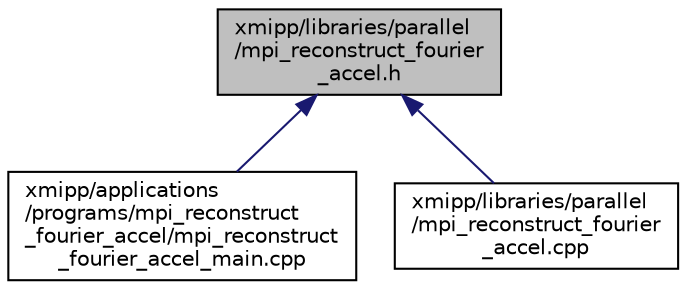 digraph "xmipp/libraries/parallel/mpi_reconstruct_fourier_accel.h"
{
  edge [fontname="Helvetica",fontsize="10",labelfontname="Helvetica",labelfontsize="10"];
  node [fontname="Helvetica",fontsize="10",shape=record];
  Node80 [label="xmipp/libraries/parallel\l/mpi_reconstruct_fourier\l_accel.h",height=0.2,width=0.4,color="black", fillcolor="grey75", style="filled", fontcolor="black"];
  Node80 -> Node81 [dir="back",color="midnightblue",fontsize="10",style="solid",fontname="Helvetica"];
  Node81 [label="xmipp/applications\l/programs/mpi_reconstruct\l_fourier_accel/mpi_reconstruct\l_fourier_accel_main.cpp",height=0.2,width=0.4,color="black", fillcolor="white", style="filled",URL="$mpi__reconstruct__fourier__accel__main_8cpp.html"];
  Node80 -> Node82 [dir="back",color="midnightblue",fontsize="10",style="solid",fontname="Helvetica"];
  Node82 [label="xmipp/libraries/parallel\l/mpi_reconstruct_fourier\l_accel.cpp",height=0.2,width=0.4,color="black", fillcolor="white", style="filled",URL="$mpi__reconstruct__fourier__accel_8cpp.html"];
}
